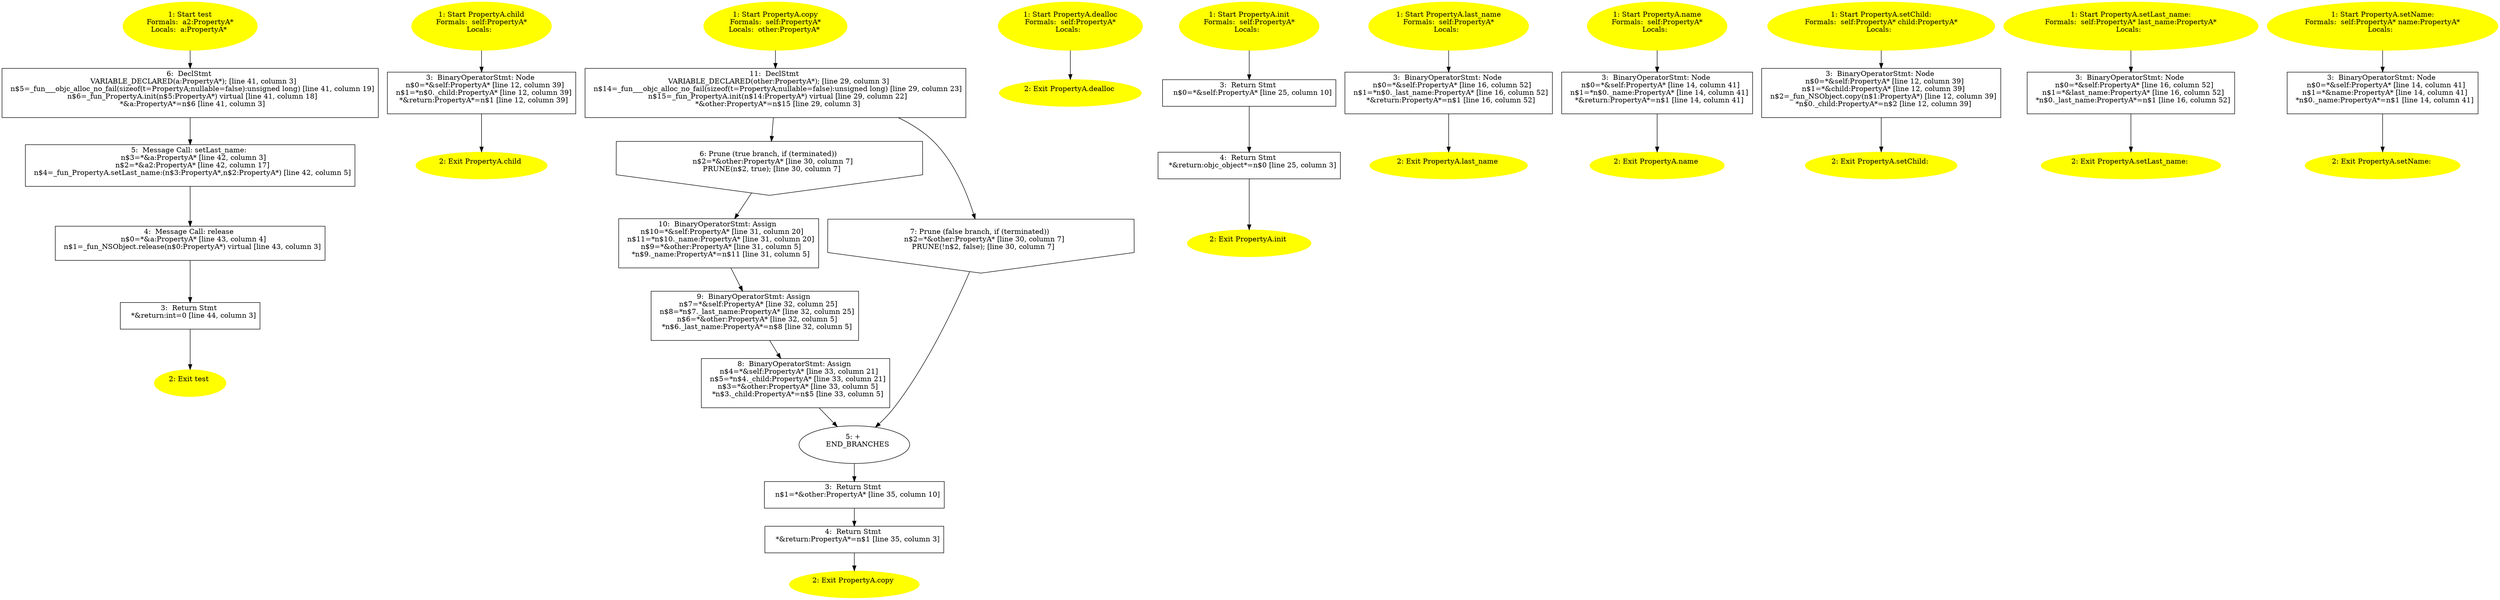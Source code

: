 /* @generated */
digraph cfg {
"test.098f6bcd4621d373_1" [label="1: Start test\nFormals:  a2:PropertyA*\nLocals:  a:PropertyA* \n  " color=yellow style=filled]
	

	 "test.098f6bcd4621d373_1" -> "test.098f6bcd4621d373_6" ;
"test.098f6bcd4621d373_2" [label="2: Exit test \n  " color=yellow style=filled]
	

"test.098f6bcd4621d373_3" [label="3:  Return Stmt \n   *&return:int=0 [line 44, column 3]\n " shape="box"]
	

	 "test.098f6bcd4621d373_3" -> "test.098f6bcd4621d373_2" ;
"test.098f6bcd4621d373_4" [label="4:  Message Call: release \n   n$0=*&a:PropertyA* [line 43, column 4]\n  n$1=_fun_NSObject.release(n$0:PropertyA*) virtual [line 43, column 3]\n " shape="box"]
	

	 "test.098f6bcd4621d373_4" -> "test.098f6bcd4621d373_3" ;
"test.098f6bcd4621d373_5" [label="5:  Message Call: setLast_name: \n   n$3=*&a:PropertyA* [line 42, column 3]\n  n$2=*&a2:PropertyA* [line 42, column 17]\n  n$4=_fun_PropertyA.setLast_name:(n$3:PropertyA*,n$2:PropertyA*) [line 42, column 5]\n " shape="box"]
	

	 "test.098f6bcd4621d373_5" -> "test.098f6bcd4621d373_4" ;
"test.098f6bcd4621d373_6" [label="6:  DeclStmt \n   VARIABLE_DECLARED(a:PropertyA*); [line 41, column 3]\n  n$5=_fun___objc_alloc_no_fail(sizeof(t=PropertyA;nullable=false):unsigned long) [line 41, column 19]\n  n$6=_fun_PropertyA.init(n$5:PropertyA*) virtual [line 41, column 18]\n  *&a:PropertyA*=n$6 [line 41, column 3]\n " shape="box"]
	

	 "test.098f6bcd4621d373_6" -> "test.098f6bcd4621d373_5" ;
"child#PropertyA#[instance].ddbb6d6fd671f9f3_1" [label="1: Start PropertyA.child\nFormals:  self:PropertyA*\nLocals:  \n  " color=yellow style=filled]
	

	 "child#PropertyA#[instance].ddbb6d6fd671f9f3_1" -> "child#PropertyA#[instance].ddbb6d6fd671f9f3_3" ;
"child#PropertyA#[instance].ddbb6d6fd671f9f3_2" [label="2: Exit PropertyA.child \n  " color=yellow style=filled]
	

"child#PropertyA#[instance].ddbb6d6fd671f9f3_3" [label="3:  BinaryOperatorStmt: Node \n   n$0=*&self:PropertyA* [line 12, column 39]\n  n$1=*n$0._child:PropertyA* [line 12, column 39]\n  *&return:PropertyA*=n$1 [line 12, column 39]\n " shape="box"]
	

	 "child#PropertyA#[instance].ddbb6d6fd671f9f3_3" -> "child#PropertyA#[instance].ddbb6d6fd671f9f3_2" ;
"copy#PropertyA#[instance].069a3c4354a28603_1" [label="1: Start PropertyA.copy\nFormals:  self:PropertyA*\nLocals:  other:PropertyA* \n  " color=yellow style=filled]
	

	 "copy#PropertyA#[instance].069a3c4354a28603_1" -> "copy#PropertyA#[instance].069a3c4354a28603_11" ;
"copy#PropertyA#[instance].069a3c4354a28603_2" [label="2: Exit PropertyA.copy \n  " color=yellow style=filled]
	

"copy#PropertyA#[instance].069a3c4354a28603_3" [label="3:  Return Stmt \n   n$1=*&other:PropertyA* [line 35, column 10]\n " shape="box"]
	

	 "copy#PropertyA#[instance].069a3c4354a28603_3" -> "copy#PropertyA#[instance].069a3c4354a28603_4" ;
"copy#PropertyA#[instance].069a3c4354a28603_4" [label="4:  Return Stmt \n   *&return:PropertyA*=n$1 [line 35, column 3]\n " shape="box"]
	

	 "copy#PropertyA#[instance].069a3c4354a28603_4" -> "copy#PropertyA#[instance].069a3c4354a28603_2" ;
"copy#PropertyA#[instance].069a3c4354a28603_5" [label="5: + \n   END_BRANCHES\n " ]
	

	 "copy#PropertyA#[instance].069a3c4354a28603_5" -> "copy#PropertyA#[instance].069a3c4354a28603_3" ;
"copy#PropertyA#[instance].069a3c4354a28603_6" [label="6: Prune (true branch, if (terminated)) \n   n$2=*&other:PropertyA* [line 30, column 7]\n  PRUNE(n$2, true); [line 30, column 7]\n " shape="invhouse"]
	

	 "copy#PropertyA#[instance].069a3c4354a28603_6" -> "copy#PropertyA#[instance].069a3c4354a28603_10" ;
"copy#PropertyA#[instance].069a3c4354a28603_7" [label="7: Prune (false branch, if (terminated)) \n   n$2=*&other:PropertyA* [line 30, column 7]\n  PRUNE(!n$2, false); [line 30, column 7]\n " shape="invhouse"]
	

	 "copy#PropertyA#[instance].069a3c4354a28603_7" -> "copy#PropertyA#[instance].069a3c4354a28603_5" ;
"copy#PropertyA#[instance].069a3c4354a28603_8" [label="8:  BinaryOperatorStmt: Assign \n   n$4=*&self:PropertyA* [line 33, column 21]\n  n$5=*n$4._child:PropertyA* [line 33, column 21]\n  n$3=*&other:PropertyA* [line 33, column 5]\n  *n$3._child:PropertyA*=n$5 [line 33, column 5]\n " shape="box"]
	

	 "copy#PropertyA#[instance].069a3c4354a28603_8" -> "copy#PropertyA#[instance].069a3c4354a28603_5" ;
"copy#PropertyA#[instance].069a3c4354a28603_9" [label="9:  BinaryOperatorStmt: Assign \n   n$7=*&self:PropertyA* [line 32, column 25]\n  n$8=*n$7._last_name:PropertyA* [line 32, column 25]\n  n$6=*&other:PropertyA* [line 32, column 5]\n  *n$6._last_name:PropertyA*=n$8 [line 32, column 5]\n " shape="box"]
	

	 "copy#PropertyA#[instance].069a3c4354a28603_9" -> "copy#PropertyA#[instance].069a3c4354a28603_8" ;
"copy#PropertyA#[instance].069a3c4354a28603_10" [label="10:  BinaryOperatorStmt: Assign \n   n$10=*&self:PropertyA* [line 31, column 20]\n  n$11=*n$10._name:PropertyA* [line 31, column 20]\n  n$9=*&other:PropertyA* [line 31, column 5]\n  *n$9._name:PropertyA*=n$11 [line 31, column 5]\n " shape="box"]
	

	 "copy#PropertyA#[instance].069a3c4354a28603_10" -> "copy#PropertyA#[instance].069a3c4354a28603_9" ;
"copy#PropertyA#[instance].069a3c4354a28603_11" [label="11:  DeclStmt \n   VARIABLE_DECLARED(other:PropertyA*); [line 29, column 3]\n  n$14=_fun___objc_alloc_no_fail(sizeof(t=PropertyA;nullable=false):unsigned long) [line 29, column 23]\n  n$15=_fun_PropertyA.init(n$14:PropertyA*) virtual [line 29, column 22]\n  *&other:PropertyA*=n$15 [line 29, column 3]\n " shape="box"]
	

	 "copy#PropertyA#[instance].069a3c4354a28603_11" -> "copy#PropertyA#[instance].069a3c4354a28603_6" ;
	 "copy#PropertyA#[instance].069a3c4354a28603_11" -> "copy#PropertyA#[instance].069a3c4354a28603_7" ;
"dealloc#PropertyA#[instance].a406af22c8aadb53_1" [label="1: Start PropertyA.dealloc\nFormals:  self:PropertyA*\nLocals:  \n  " color=yellow style=filled]
	

	 "dealloc#PropertyA#[instance].a406af22c8aadb53_1" -> "dealloc#PropertyA#[instance].a406af22c8aadb53_2" ;
"dealloc#PropertyA#[instance].a406af22c8aadb53_2" [label="2: Exit PropertyA.dealloc \n  " color=yellow style=filled]
	

"init#PropertyA#[instance].f6d33a23a7d0df10_1" [label="1: Start PropertyA.init\nFormals:  self:PropertyA*\nLocals:  \n  " color=yellow style=filled]
	

	 "init#PropertyA#[instance].f6d33a23a7d0df10_1" -> "init#PropertyA#[instance].f6d33a23a7d0df10_3" ;
"init#PropertyA#[instance].f6d33a23a7d0df10_2" [label="2: Exit PropertyA.init \n  " color=yellow style=filled]
	

"init#PropertyA#[instance].f6d33a23a7d0df10_3" [label="3:  Return Stmt \n   n$0=*&self:PropertyA* [line 25, column 10]\n " shape="box"]
	

	 "init#PropertyA#[instance].f6d33a23a7d0df10_3" -> "init#PropertyA#[instance].f6d33a23a7d0df10_4" ;
"init#PropertyA#[instance].f6d33a23a7d0df10_4" [label="4:  Return Stmt \n   *&return:objc_object*=n$0 [line 25, column 3]\n " shape="box"]
	

	 "init#PropertyA#[instance].f6d33a23a7d0df10_4" -> "init#PropertyA#[instance].f6d33a23a7d0df10_2" ;
"last_name#PropertyA#[instance].a7135f930883ad7a_1" [label="1: Start PropertyA.last_name\nFormals:  self:PropertyA*\nLocals:  \n  " color=yellow style=filled]
	

	 "last_name#PropertyA#[instance].a7135f930883ad7a_1" -> "last_name#PropertyA#[instance].a7135f930883ad7a_3" ;
"last_name#PropertyA#[instance].a7135f930883ad7a_2" [label="2: Exit PropertyA.last_name \n  " color=yellow style=filled]
	

"last_name#PropertyA#[instance].a7135f930883ad7a_3" [label="3:  BinaryOperatorStmt: Node \n   n$0=*&self:PropertyA* [line 16, column 52]\n  n$1=*n$0._last_name:PropertyA* [line 16, column 52]\n  *&return:PropertyA*=n$1 [line 16, column 52]\n " shape="box"]
	

	 "last_name#PropertyA#[instance].a7135f930883ad7a_3" -> "last_name#PropertyA#[instance].a7135f930883ad7a_2" ;
"name#PropertyA#[instance].001ac67fa2321888_1" [label="1: Start PropertyA.name\nFormals:  self:PropertyA*\nLocals:  \n  " color=yellow style=filled]
	

	 "name#PropertyA#[instance].001ac67fa2321888_1" -> "name#PropertyA#[instance].001ac67fa2321888_3" ;
"name#PropertyA#[instance].001ac67fa2321888_2" [label="2: Exit PropertyA.name \n  " color=yellow style=filled]
	

"name#PropertyA#[instance].001ac67fa2321888_3" [label="3:  BinaryOperatorStmt: Node \n   n$0=*&self:PropertyA* [line 14, column 41]\n  n$1=*n$0._name:PropertyA* [line 14, column 41]\n  *&return:PropertyA*=n$1 [line 14, column 41]\n " shape="box"]
	

	 "name#PropertyA#[instance].001ac67fa2321888_3" -> "name#PropertyA#[instance].001ac67fa2321888_2" ;
"setChild:#PropertyA(class Propert.d0716bfbd35a49be_1" [label="1: Start PropertyA.setChild:\nFormals:  self:PropertyA* child:PropertyA*\nLocals:  \n  " color=yellow style=filled]
	

	 "setChild:#PropertyA(class Propert.d0716bfbd35a49be_1" -> "setChild:#PropertyA(class Propert.d0716bfbd35a49be_3" ;
"setChild:#PropertyA(class Propert.d0716bfbd35a49be_2" [label="2: Exit PropertyA.setChild: \n  " color=yellow style=filled]
	

"setChild:#PropertyA(class Propert.d0716bfbd35a49be_3" [label="3:  BinaryOperatorStmt: Node \n   n$0=*&self:PropertyA* [line 12, column 39]\n  n$1=*&child:PropertyA* [line 12, column 39]\n  n$2=_fun_NSObject.copy(n$1:PropertyA*) [line 12, column 39]\n  *n$0._child:PropertyA*=n$2 [line 12, column 39]\n " shape="box"]
	

	 "setChild:#PropertyA(class Propert.d0716bfbd35a49be_3" -> "setChild:#PropertyA(class Propert.d0716bfbd35a49be_2" ;
"setLast_name:#PropertyA(class Pro.402d582c602c51e4_1" [label="1: Start PropertyA.setLast_name:\nFormals:  self:PropertyA* last_name:PropertyA*\nLocals:  \n  " color=yellow style=filled]
	

	 "setLast_name:#PropertyA(class Pro.402d582c602c51e4_1" -> "setLast_name:#PropertyA(class Pro.402d582c602c51e4_3" ;
"setLast_name:#PropertyA(class Pro.402d582c602c51e4_2" [label="2: Exit PropertyA.setLast_name: \n  " color=yellow style=filled]
	

"setLast_name:#PropertyA(class Pro.402d582c602c51e4_3" [label="3:  BinaryOperatorStmt: Node \n   n$0=*&self:PropertyA* [line 16, column 52]\n  n$1=*&last_name:PropertyA* [line 16, column 52]\n  *n$0._last_name:PropertyA*=n$1 [line 16, column 52]\n " shape="box"]
	

	 "setLast_name:#PropertyA(class Pro.402d582c602c51e4_3" -> "setLast_name:#PropertyA(class Pro.402d582c602c51e4_2" ;
"setName:#PropertyA(class Property.32cd32d963bb2f6e_1" [label="1: Start PropertyA.setName:\nFormals:  self:PropertyA* name:PropertyA*\nLocals:  \n  " color=yellow style=filled]
	

	 "setName:#PropertyA(class Property.32cd32d963bb2f6e_1" -> "setName:#PropertyA(class Property.32cd32d963bb2f6e_3" ;
"setName:#PropertyA(class Property.32cd32d963bb2f6e_2" [label="2: Exit PropertyA.setName: \n  " color=yellow style=filled]
	

"setName:#PropertyA(class Property.32cd32d963bb2f6e_3" [label="3:  BinaryOperatorStmt: Node \n   n$0=*&self:PropertyA* [line 14, column 41]\n  n$1=*&name:PropertyA* [line 14, column 41]\n  *n$0._name:PropertyA*=n$1 [line 14, column 41]\n " shape="box"]
	

	 "setName:#PropertyA(class Property.32cd32d963bb2f6e_3" -> "setName:#PropertyA(class Property.32cd32d963bb2f6e_2" ;
}
